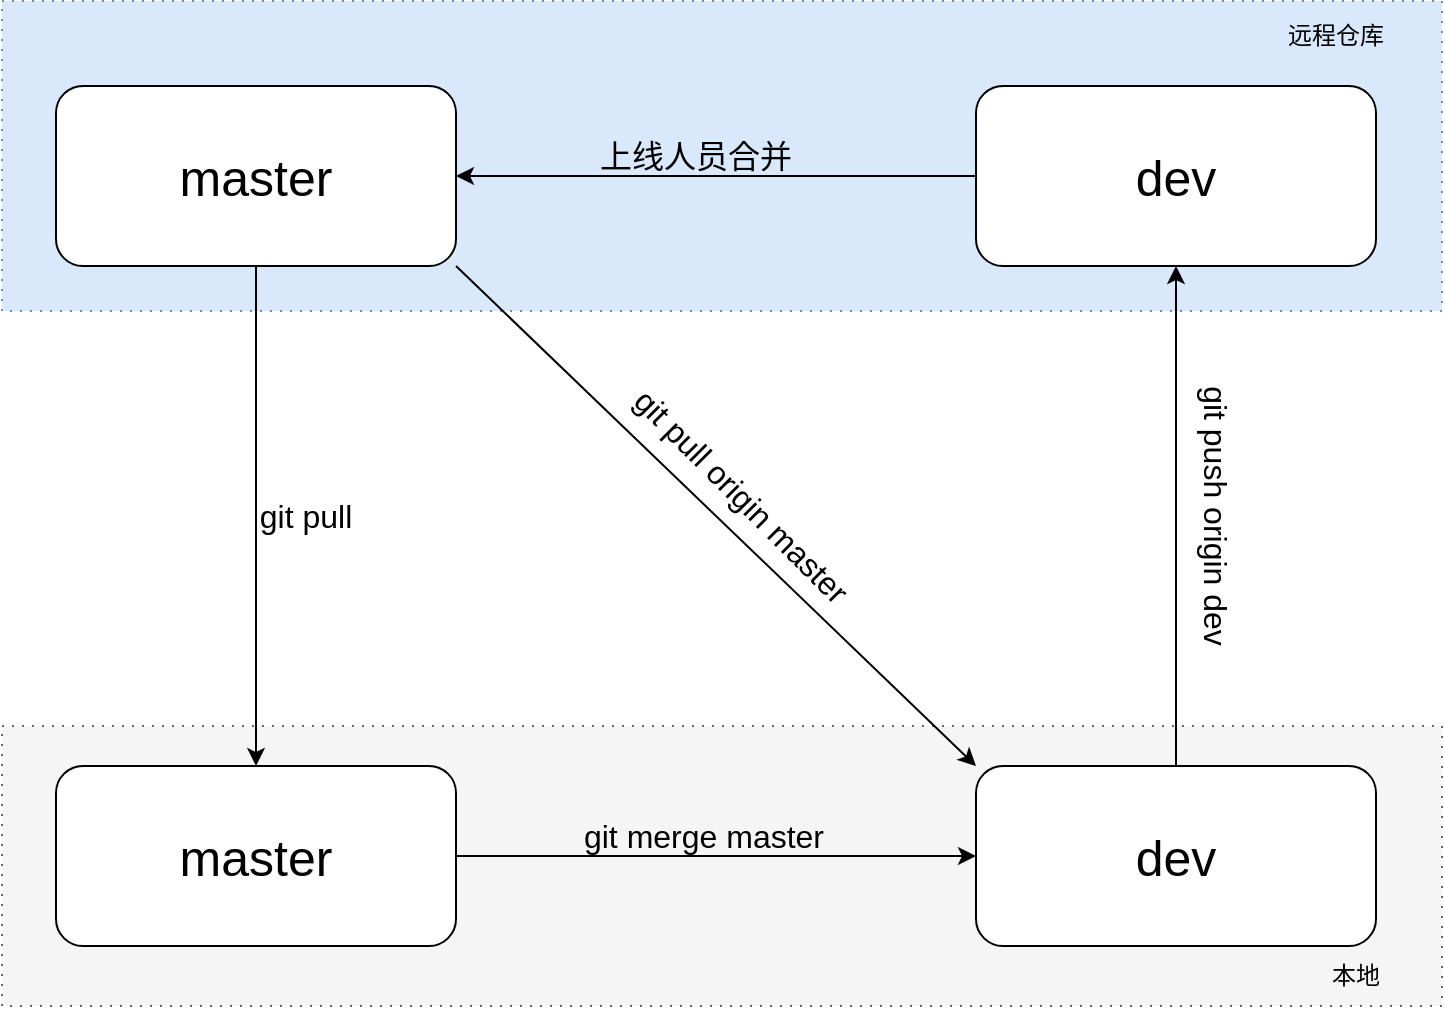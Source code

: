 <mxfile version="24.8.4">
  <diagram name="第 1 页" id="uhmFyfoN9ljbLSEEztwm">
    <mxGraphModel dx="1434" dy="679" grid="1" gridSize="10" guides="1" tooltips="1" connect="1" arrows="1" fold="1" page="1" pageScale="1" pageWidth="827" pageHeight="1169" math="0" shadow="0">
      <root>
        <mxCell id="0" />
        <mxCell id="1" parent="0" />
        <mxCell id="NTRFKImxgImTVGHLN-d3-24" value="" style="rounded=0;whiteSpace=wrap;html=1;fillColor=#f5f5f5;strokeColor=#666666;dashed=1;dashPattern=1 4;fontColor=#333333;" vertex="1" parent="1">
          <mxGeometry x="13" y="490" width="720" height="140" as="geometry" />
        </mxCell>
        <mxCell id="NTRFKImxgImTVGHLN-d3-21" value="" style="rounded=0;whiteSpace=wrap;html=1;fillColor=#dae8fc;strokeColor=#6c8ebf;dashed=1;dashPattern=1 4;" vertex="1" parent="1">
          <mxGeometry x="13" y="127.5" width="720" height="155" as="geometry" />
        </mxCell>
        <mxCell id="NTRFKImxgImTVGHLN-d3-9" style="edgeStyle=orthogonalEdgeStyle;rounded=0;orthogonalLoop=1;jettySize=auto;html=1;exitX=0.5;exitY=1;exitDx=0;exitDy=0;" edge="1" parent="1" source="NTRFKImxgImTVGHLN-d3-2" target="NTRFKImxgImTVGHLN-d3-6">
          <mxGeometry relative="1" as="geometry" />
        </mxCell>
        <mxCell id="NTRFKImxgImTVGHLN-d3-2" value="&lt;font style=&quot;font-size: 25px;&quot;&gt;master&lt;/font&gt;" style="rounded=1;whiteSpace=wrap;html=1;" vertex="1" parent="1">
          <mxGeometry x="40" y="170" width="200" height="90" as="geometry" />
        </mxCell>
        <mxCell id="NTRFKImxgImTVGHLN-d3-15" style="edgeStyle=orthogonalEdgeStyle;rounded=0;orthogonalLoop=1;jettySize=auto;html=1;entryX=1;entryY=0.5;entryDx=0;entryDy=0;" edge="1" parent="1" source="NTRFKImxgImTVGHLN-d3-3" target="NTRFKImxgImTVGHLN-d3-2">
          <mxGeometry relative="1" as="geometry" />
        </mxCell>
        <mxCell id="NTRFKImxgImTVGHLN-d3-3" value="&lt;font style=&quot;font-size: 25px;&quot;&gt;dev&lt;/font&gt;" style="rounded=1;whiteSpace=wrap;html=1;" vertex="1" parent="1">
          <mxGeometry x="500" y="170" width="200" height="90" as="geometry" />
        </mxCell>
        <mxCell id="NTRFKImxgImTVGHLN-d3-16" style="edgeStyle=orthogonalEdgeStyle;rounded=0;orthogonalLoop=1;jettySize=auto;html=1;entryX=0;entryY=0.5;entryDx=0;entryDy=0;" edge="1" parent="1" source="NTRFKImxgImTVGHLN-d3-6" target="NTRFKImxgImTVGHLN-d3-7">
          <mxGeometry relative="1" as="geometry" />
        </mxCell>
        <mxCell id="NTRFKImxgImTVGHLN-d3-6" value="&lt;font style=&quot;font-size: 25px;&quot;&gt;master&lt;/font&gt;" style="rounded=1;whiteSpace=wrap;html=1;" vertex="1" parent="1">
          <mxGeometry x="40" y="510" width="200" height="90" as="geometry" />
        </mxCell>
        <mxCell id="NTRFKImxgImTVGHLN-d3-17" style="edgeStyle=orthogonalEdgeStyle;rounded=0;orthogonalLoop=1;jettySize=auto;html=1;entryX=0.5;entryY=1;entryDx=0;entryDy=0;" edge="1" parent="1" source="NTRFKImxgImTVGHLN-d3-7" target="NTRFKImxgImTVGHLN-d3-3">
          <mxGeometry relative="1" as="geometry" />
        </mxCell>
        <mxCell id="NTRFKImxgImTVGHLN-d3-7" value="&lt;font style=&quot;font-size: 25px;&quot;&gt;dev&lt;/font&gt;" style="rounded=1;whiteSpace=wrap;html=1;" vertex="1" parent="1">
          <mxGeometry x="500" y="510" width="200" height="90" as="geometry" />
        </mxCell>
        <mxCell id="NTRFKImxgImTVGHLN-d3-10" value="&lt;font style=&quot;font-size: 16px;&quot;&gt;git pull&lt;/font&gt;" style="text;html=1;align=center;verticalAlign=middle;whiteSpace=wrap;rounded=0;" vertex="1" parent="1">
          <mxGeometry x="140" y="370" width="50" height="30" as="geometry" />
        </mxCell>
        <mxCell id="NTRFKImxgImTVGHLN-d3-11" value="" style="endArrow=classic;html=1;rounded=0;exitX=1;exitY=1;exitDx=0;exitDy=0;entryX=0;entryY=0;entryDx=0;entryDy=0;" edge="1" parent="1" source="NTRFKImxgImTVGHLN-d3-2" target="NTRFKImxgImTVGHLN-d3-7">
          <mxGeometry width="50" height="50" relative="1" as="geometry">
            <mxPoint x="270" y="340" as="sourcePoint" />
            <mxPoint x="320" y="290" as="targetPoint" />
          </mxGeometry>
        </mxCell>
        <mxCell id="NTRFKImxgImTVGHLN-d3-12" value="&lt;font style=&quot;font-size: 16px;&quot;&gt;git pull origin master&lt;/font&gt;" style="text;html=1;align=center;verticalAlign=middle;whiteSpace=wrap;rounded=0;rotation=45;" vertex="1" parent="1">
          <mxGeometry x="280" y="360" width="206" height="30" as="geometry" />
        </mxCell>
        <mxCell id="NTRFKImxgImTVGHLN-d3-14" value="&lt;font style=&quot;font-size: 16px;&quot;&gt;上线人员合并&lt;/font&gt;" style="text;html=1;align=center;verticalAlign=middle;whiteSpace=wrap;rounded=0;" vertex="1" parent="1">
          <mxGeometry x="295" y="190" width="130" height="30" as="geometry" />
        </mxCell>
        <mxCell id="NTRFKImxgImTVGHLN-d3-18" value="&lt;font style=&quot;font-size: 16px;&quot;&gt;git push origin dev&lt;/font&gt;" style="text;html=1;align=center;verticalAlign=middle;whiteSpace=wrap;rounded=0;rotation=90;" vertex="1" parent="1">
          <mxGeometry x="530" y="370" width="180" height="30" as="geometry" />
        </mxCell>
        <mxCell id="NTRFKImxgImTVGHLN-d3-19" value="&lt;font style=&quot;font-size: 16px;&quot;&gt;git merge master&lt;/font&gt;" style="text;html=1;align=center;verticalAlign=middle;whiteSpace=wrap;rounded=0;" vertex="1" parent="1">
          <mxGeometry x="284" y="530" width="160" height="30" as="geometry" />
        </mxCell>
        <mxCell id="NTRFKImxgImTVGHLN-d3-22" value="远程仓库" style="text;html=1;align=center;verticalAlign=middle;whiteSpace=wrap;rounded=0;" vertex="1" parent="1">
          <mxGeometry x="650" y="130" width="60" height="30" as="geometry" />
        </mxCell>
        <mxCell id="NTRFKImxgImTVGHLN-d3-25" value="本地" style="text;html=1;align=center;verticalAlign=middle;whiteSpace=wrap;rounded=0;" vertex="1" parent="1">
          <mxGeometry x="660" y="600" width="60" height="30" as="geometry" />
        </mxCell>
      </root>
    </mxGraphModel>
  </diagram>
</mxfile>
